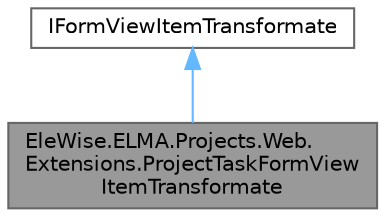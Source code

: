 digraph "EleWise.ELMA.Projects.Web.Extensions.ProjectTaskFormViewItemTransformate"
{
 // LATEX_PDF_SIZE
  bgcolor="transparent";
  edge [fontname=Helvetica,fontsize=10,labelfontname=Helvetica,labelfontsize=10];
  node [fontname=Helvetica,fontsize=10,shape=box,height=0.2,width=0.4];
  Node1 [id="Node000001",label="EleWise.ELMA.Projects.Web.\lExtensions.ProjectTaskFormView\lItemTransformate",height=0.2,width=0.4,color="gray40", fillcolor="grey60", style="filled", fontcolor="black",tooltip=" "];
  Node2 -> Node1 [id="edge1_Node000001_Node000002",dir="back",color="steelblue1",style="solid",tooltip=" "];
  Node2 [id="Node000002",label="IFormViewItemTransformate",height=0.2,width=0.4,color="gray40", fillcolor="white", style="filled",tooltip=" "];
}
